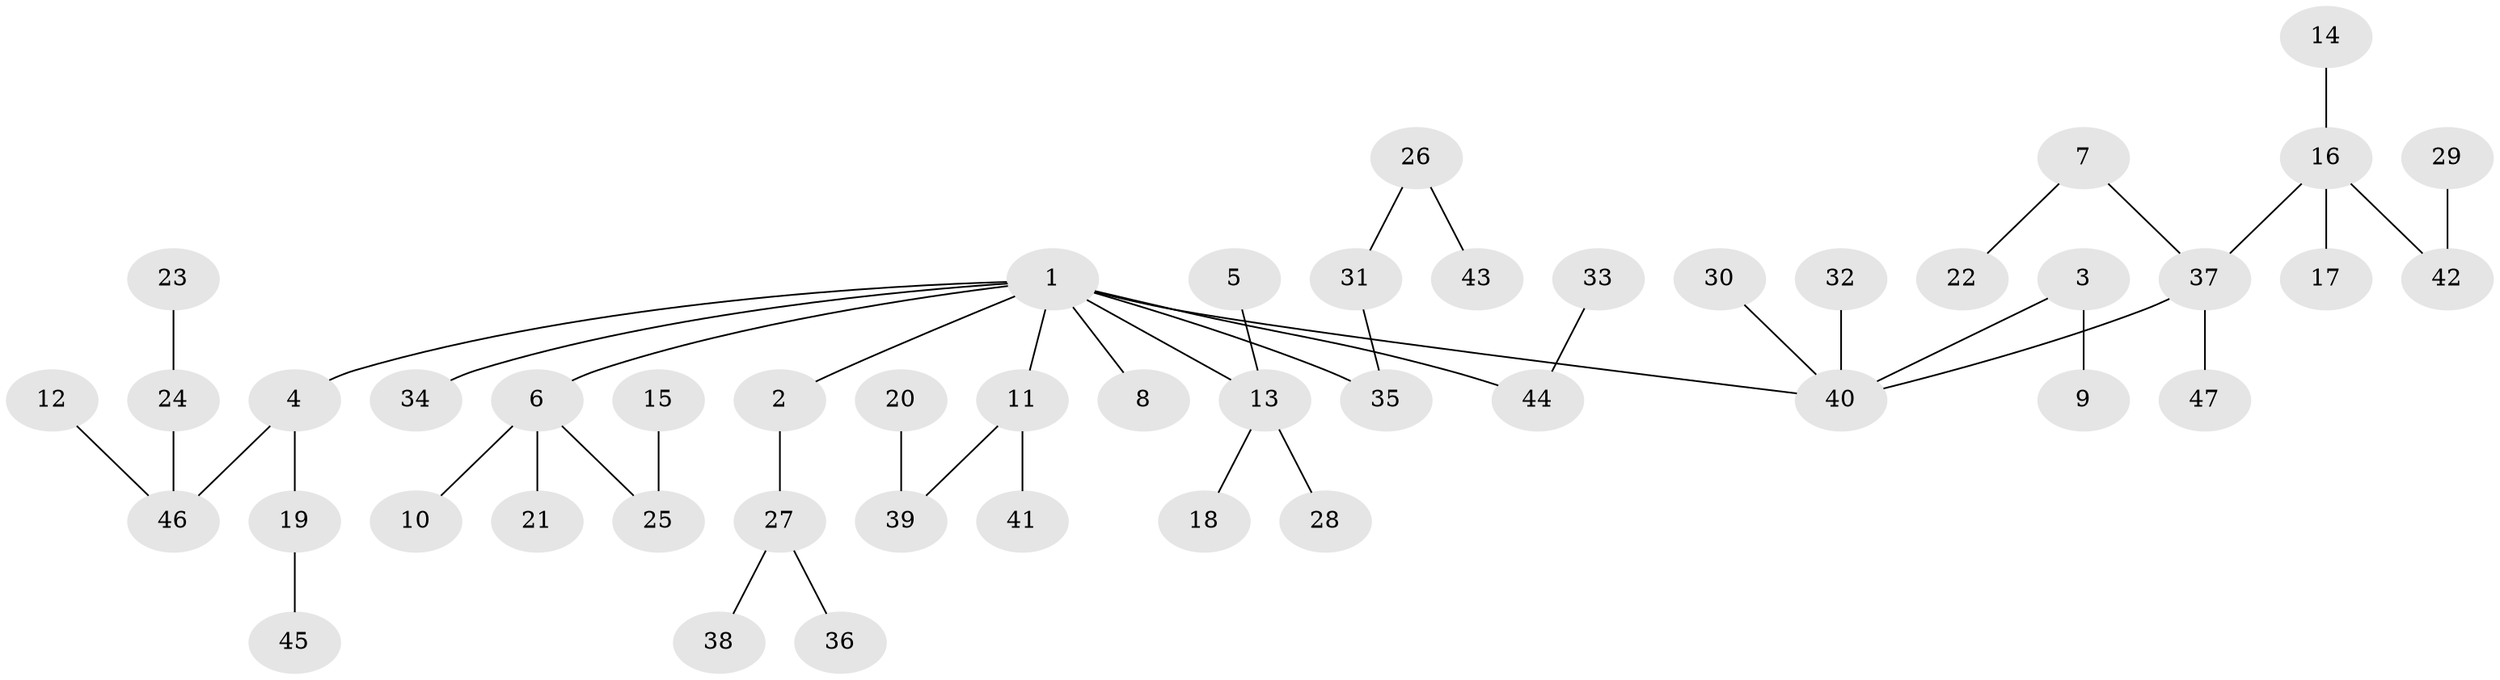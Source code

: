 // original degree distribution, {6: 0.03225806451612903, 5: 0.03225806451612903, 3: 0.10752688172043011, 2: 0.27956989247311825, 4: 0.06451612903225806, 1: 0.4838709677419355}
// Generated by graph-tools (version 1.1) at 2025/50/03/09/25 03:50:18]
// undirected, 47 vertices, 46 edges
graph export_dot {
graph [start="1"]
  node [color=gray90,style=filled];
  1;
  2;
  3;
  4;
  5;
  6;
  7;
  8;
  9;
  10;
  11;
  12;
  13;
  14;
  15;
  16;
  17;
  18;
  19;
  20;
  21;
  22;
  23;
  24;
  25;
  26;
  27;
  28;
  29;
  30;
  31;
  32;
  33;
  34;
  35;
  36;
  37;
  38;
  39;
  40;
  41;
  42;
  43;
  44;
  45;
  46;
  47;
  1 -- 2 [weight=1.0];
  1 -- 4 [weight=1.0];
  1 -- 6 [weight=1.0];
  1 -- 8 [weight=1.0];
  1 -- 11 [weight=1.0];
  1 -- 13 [weight=1.0];
  1 -- 34 [weight=1.0];
  1 -- 35 [weight=1.0];
  1 -- 40 [weight=1.0];
  1 -- 44 [weight=1.0];
  2 -- 27 [weight=1.0];
  3 -- 9 [weight=1.0];
  3 -- 40 [weight=1.0];
  4 -- 19 [weight=1.0];
  4 -- 46 [weight=1.0];
  5 -- 13 [weight=1.0];
  6 -- 10 [weight=1.0];
  6 -- 21 [weight=1.0];
  6 -- 25 [weight=1.0];
  7 -- 22 [weight=1.0];
  7 -- 37 [weight=1.0];
  11 -- 39 [weight=1.0];
  11 -- 41 [weight=1.0];
  12 -- 46 [weight=1.0];
  13 -- 18 [weight=1.0];
  13 -- 28 [weight=1.0];
  14 -- 16 [weight=1.0];
  15 -- 25 [weight=1.0];
  16 -- 17 [weight=1.0];
  16 -- 37 [weight=1.0];
  16 -- 42 [weight=1.0];
  19 -- 45 [weight=1.0];
  20 -- 39 [weight=1.0];
  23 -- 24 [weight=1.0];
  24 -- 46 [weight=1.0];
  26 -- 31 [weight=1.0];
  26 -- 43 [weight=1.0];
  27 -- 36 [weight=1.0];
  27 -- 38 [weight=1.0];
  29 -- 42 [weight=1.0];
  30 -- 40 [weight=1.0];
  31 -- 35 [weight=1.0];
  32 -- 40 [weight=1.0];
  33 -- 44 [weight=1.0];
  37 -- 40 [weight=1.0];
  37 -- 47 [weight=1.0];
}
